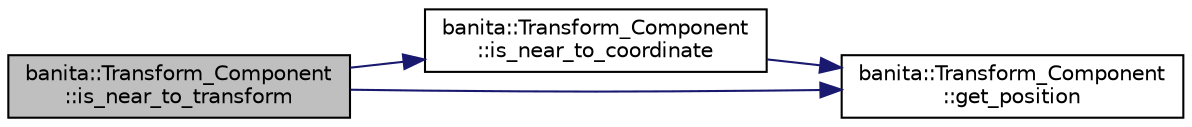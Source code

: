 digraph "banita::Transform_Component::is_near_to_transform"
{
 // LATEX_PDF_SIZE
  edge [fontname="Helvetica",fontsize="10",labelfontname="Helvetica",labelfontsize="10"];
  node [fontname="Helvetica",fontsize="10",shape=record];
  rankdir="LR";
  Node34 [label="banita::Transform_Component\l::is_near_to_transform",height=0.2,width=0.4,color="black", fillcolor="grey75", style="filled", fontcolor="black",tooltip="return if the received transform is nearest to this than the limit tridimensional distance...."];
  Node34 -> Node35 [color="midnightblue",fontsize="10",style="solid",fontname="Helvetica"];
  Node35 [label="banita::Transform_Component\l::is_near_to_coordinate",height=0.2,width=0.4,color="black", fillcolor="white", style="filled",URL="$d8/de9/classbanita_1_1_transform___component.html#a5299c227977c6efd87cc83af7c357a71",tooltip="returns if a coordinate is nearest to a coordinate than the limit tridimensional distance...."];
  Node35 -> Node36 [color="midnightblue",fontsize="10",style="solid",fontname="Helvetica"];
  Node36 [label="banita::Transform_Component\l::get_position",height=0.2,width=0.4,color="black", fillcolor="white", style="filled",URL="$d8/de9/classbanita_1_1_transform___component.html#a080736ede5f09898a8b28c2b22e60c61",tooltip="Get the position vector."];
  Node34 -> Node36 [color="midnightblue",fontsize="10",style="solid",fontname="Helvetica"];
}

